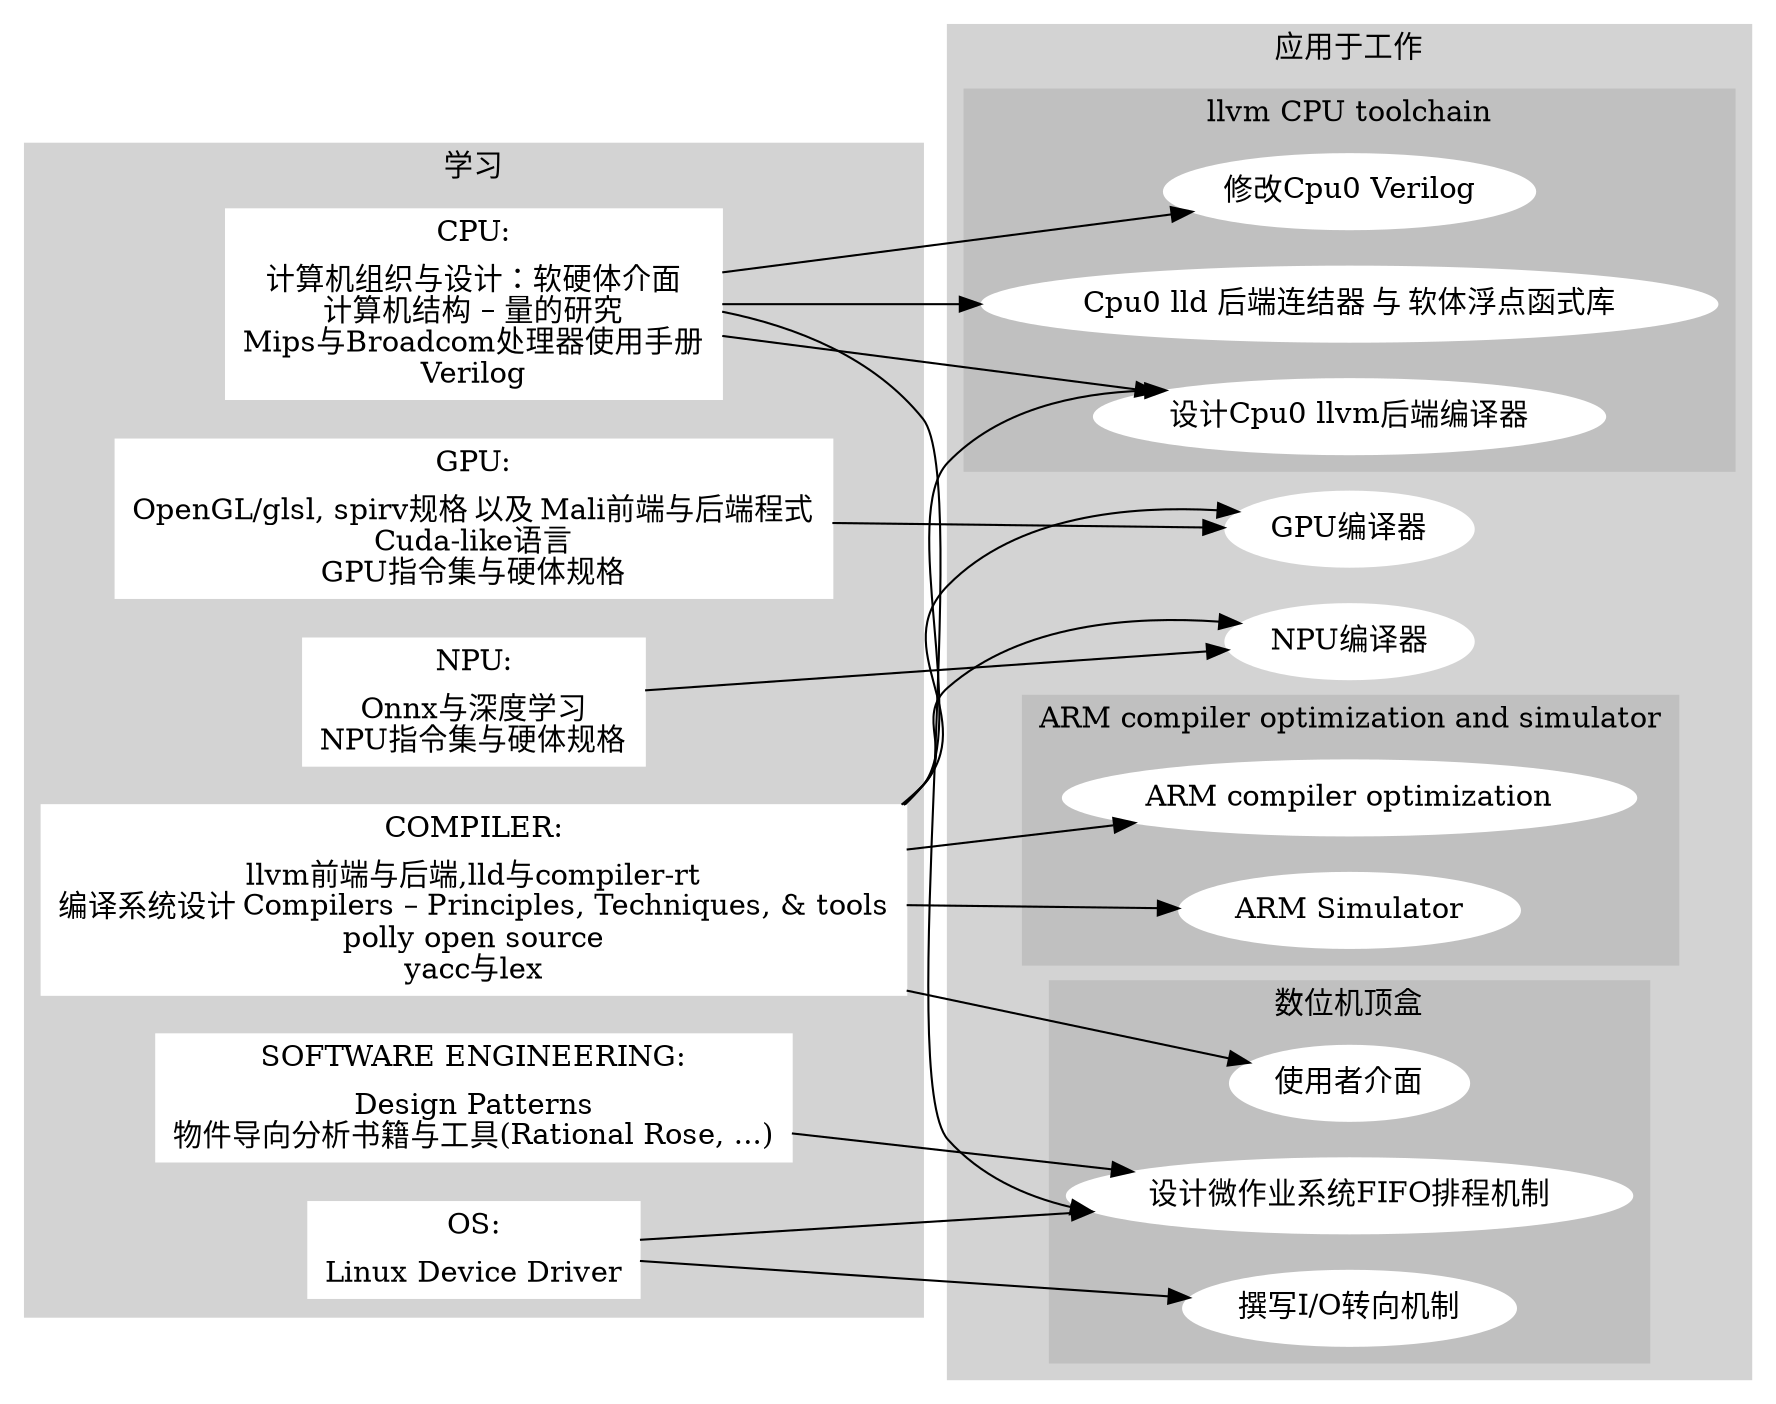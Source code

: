 // Free usage license, author: Chung-Shu Chen 陈钟枢

digraph G {

  rankdir=LR;
  subgraph cluster_0 {
    style=filled;
    label = "学习";
    node [shape=record,style=filled,color=white]; CPU [label="CPU:|计算机组织与设计：软硬体介面\n计算机结构 – 量的研究\nMips与Broadcom处理器使用手册\nVerilog"];
    node [shape=record,style=filled,color=white]; GPU [label="GPU:|OpenGL/glsl, spirv规格 以及 Mali前端与后端程式\nCuda-like语言\nGPU指令集与硬体规格"];
    node [shape=record,style=filled,color=white]; NPU [label="NPU:|Onnx与深度学习\nNPU指令集与硬体规格"];
    node [style=filled,color=white]; COMPILER [label="COMPILER:|llvm前端与后端,lld与compiler-rt\n编译系统设计 Compilers – Principles, Techniques, & tools\npolly open source\nyacc与lex"];
    node [style=filled,color=white]; OS [label="OS:|Linux Device Driver"]; 
    node [style=filled,color=white]; "SOFTWARE ENGINEERING" [label="SOFTWARE ENGINEERING:|Design Patterns\n物件导向分析书籍与工具(Rational Rose, ...)"]; 
    color=lightgrey;
  }
  subgraph cluster_1 {
    style=filled;
    color=lightgrey;
    label = "应用于工作";
    subgraph cluster_1_1 {
      color=gray;
      label = "llvm CPU toolchain";
      node [style=filled,color=white]; backend [label="设计Cpu0 llvm后端编译器"];
      node [style=filled,color=white]; linker [label="Cpu0 lld 后端连结器 与 软体浮点函式库"];
      node [style=filled,color=white]; verilog [label="修改Cpu0 Verilog"];
    }
    subgraph cluster_1_2 {
      color=gray;
      label = "ARM compiler optimization and simulator";
      node [style=filled,color=white]; armopt [label="ARM compiler optimization"];
      node [style=filled,color=white]; armsim [label="ARM Simulator"];
    }
    node [style=filled,color=white]; gpucompiler [label="GPU编译器"];
    node [style=filled,color=white]; npucompiler [label="NPU编译器"];
    subgraph cluster_1_3 {
      color=gray;
      label = "数位机顶盒";
      //node [style=filled,color=white]; codewarrior [label="找出Code Warrior编译器设计错误"];
      node [style=filled,color=white]; tinyos [label="设计微作业系统FIFO排程机制"];
      node [style=filled,color=white]; ui [label="使用者介面"];
      node [style=filled,color=white]; io [label="撰写I/O转向机制"];
    }
  }
  CPU -> verilog;
  //CPU -> codewarrior;
  CPU -> tinyos;
  CPU -> backend;
  CPU -> linker;
  GPU -> gpucompiler;
  NPU -> npucompiler;
  COMPILER -> npucompiler;
  COMPILER -> backend;
  COMPILER -> gpucompiler;
  COMPILER -> armopt;
  COMPILER -> armsim;
  //COMPILER -> codewarrior;
  COMPILER -> ui;
  OS -> tinyos;
  OS -> io;
  "SOFTWARE ENGINEERING" -> tinyos;
}
